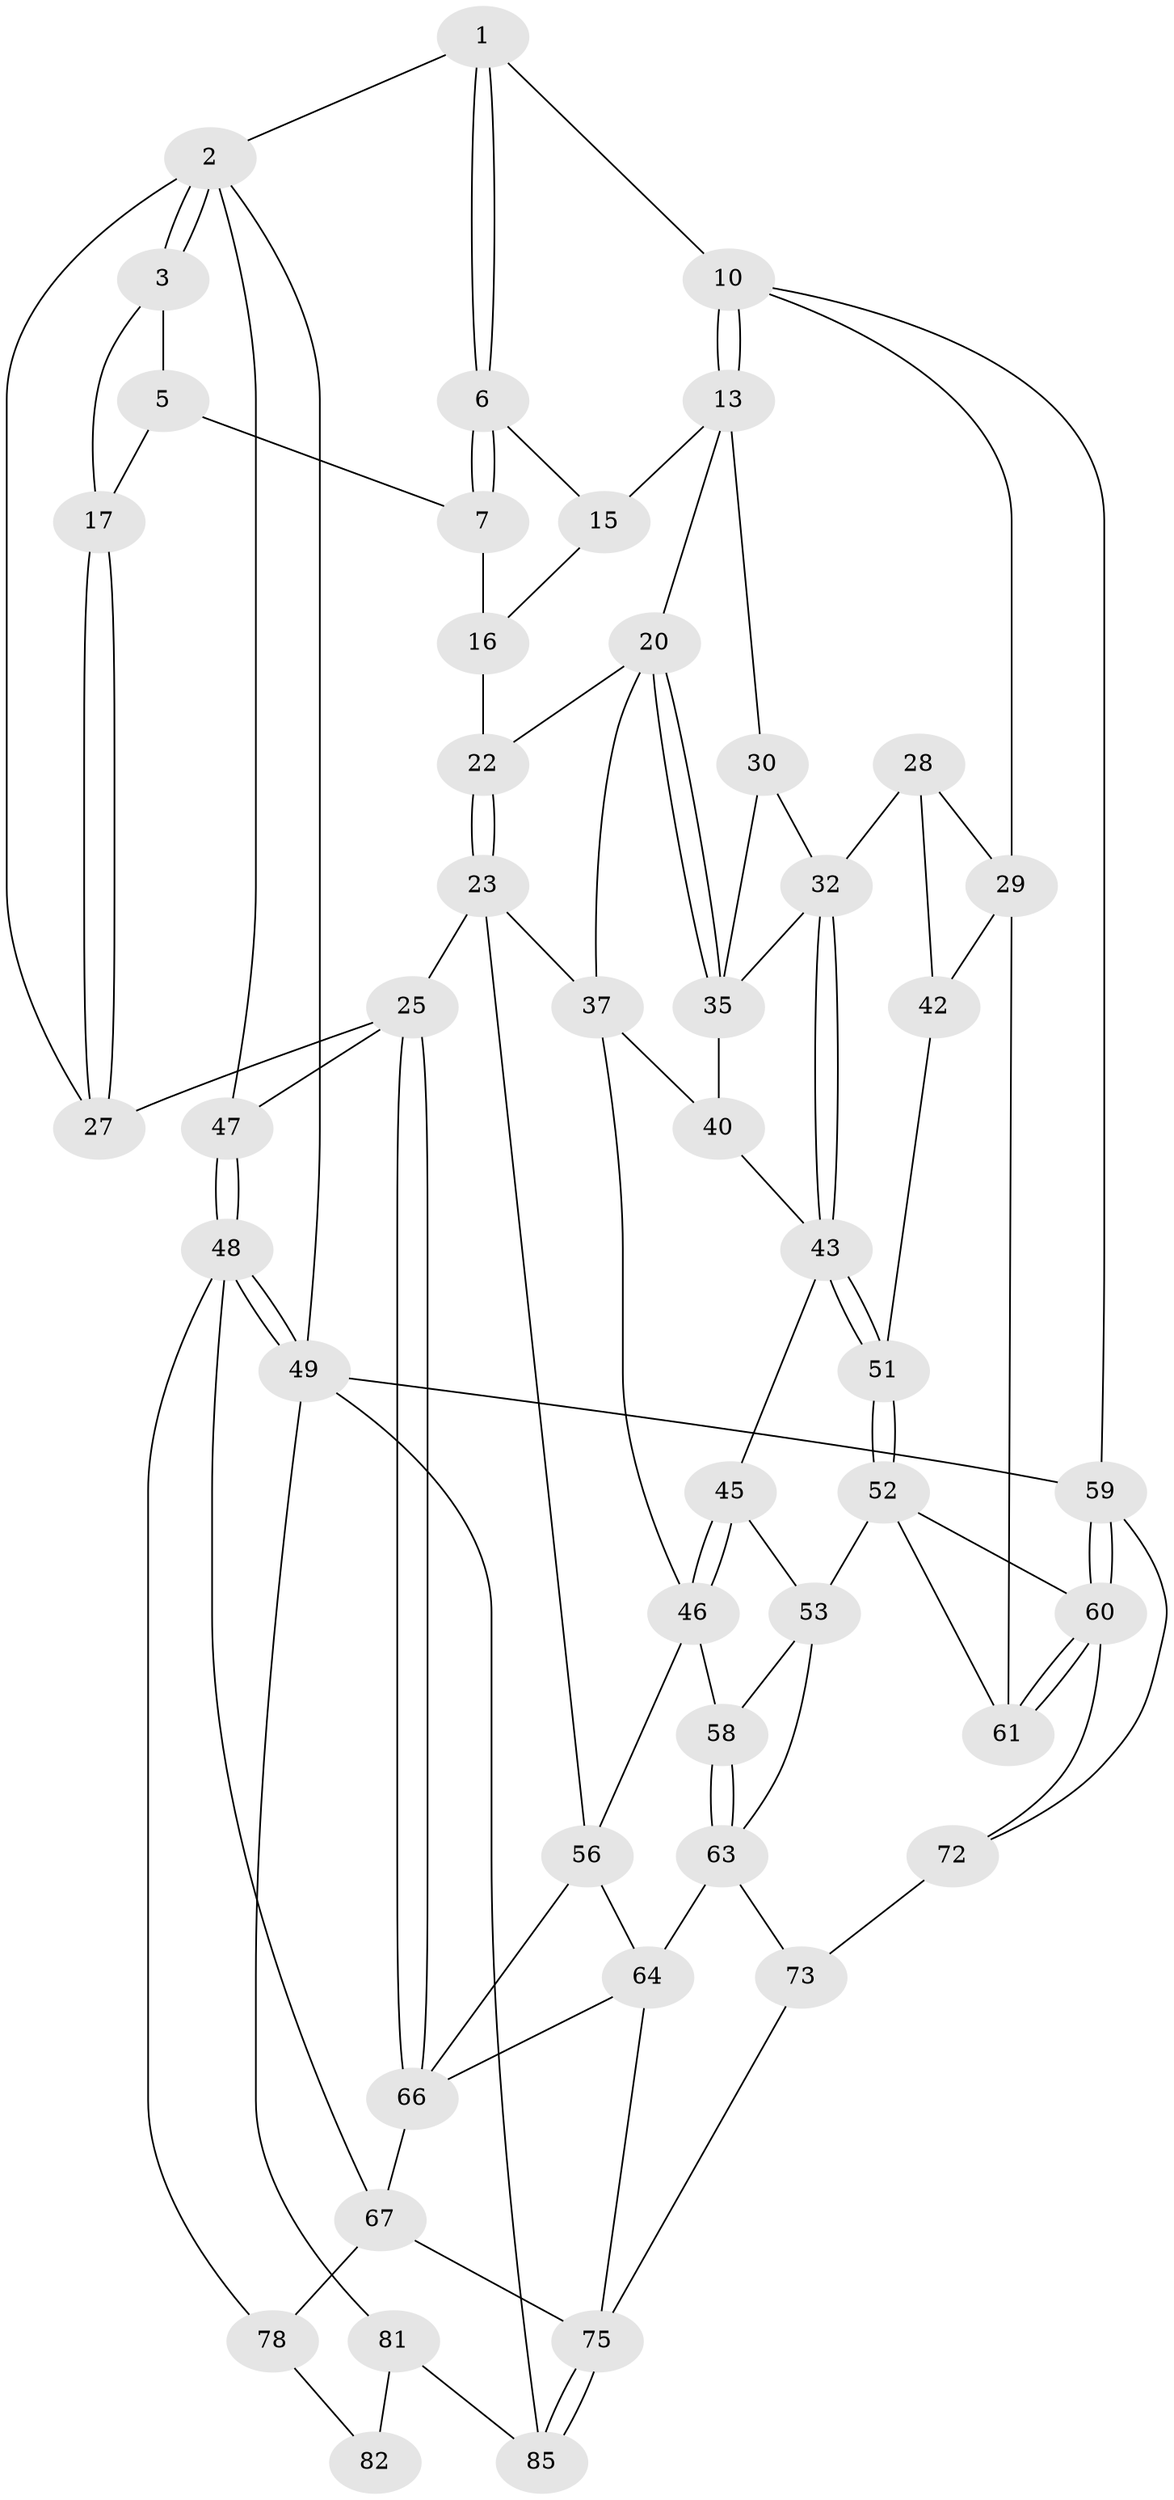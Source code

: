 // Generated by graph-tools (version 1.1) at 2025/52/02/27/25 19:52:36]
// undirected, 49 vertices, 104 edges
graph export_dot {
graph [start="1"]
  node [color=gray90,style=filled];
  1 [pos="+0.20965995421295414+0"];
  2 [pos="+0+0.21355448996749055",super="+36"];
  3 [pos="+0+0.18811195761917326",super="+4"];
  5 [pos="+0.20722204664615337+0",super="+9"];
  6 [pos="+0.442144604762139+0",super="+12"];
  7 [pos="+0.43937272056019777+0",super="+8"];
  10 [pos="+0.920633998654537+0",super="+11"];
  13 [pos="+0.7630416980638098+0.228190178099125",super="+14"];
  15 [pos="+0.6442510458338289+0.15163393341044626"];
  16 [pos="+0.5463113734135423+0.1537045756474857",super="+19"];
  17 [pos="+0.22775546307553132+0.29949193261073515",super="+18"];
  20 [pos="+0.7192177608553925+0.2503911404339627",super="+21"];
  22 [pos="+0.4907389347077283+0.2954606709916051"];
  23 [pos="+0.37672055646914265+0.4953146278701672",super="+24"];
  25 [pos="+0.2348912317305196+0.5026188844270839",super="+26"];
  27 [pos="+0.22527436301203202+0.3084196452954663"];
  28 [pos="+0.9454298327127534+0.21036193703952114",super="+31"];
  29 [pos="+1+0",super="+41"];
  30 [pos="+0.7645687833182275+0.2287639313364774",super="+34"];
  32 [pos="+0.9603371524640489+0.42627172346526204",super="+33"];
  35 [pos="+0.736485185224351+0.38900594407276384",super="+39"];
  37 [pos="+0.568640721416554+0.4365387020969078",super="+38"];
  40 [pos="+0.7308130798131817+0.47130614422426487"];
  42 [pos="+0.9831651815011333+0.4354855072781256"];
  43 [pos="+0.754961637428371+0.5269098637467399",super="+44"];
  45 [pos="+0.7284766088030513+0.5332051961167403"];
  46 [pos="+0.5484430489939688+0.5644349222623193",super="+55"];
  47 [pos="+0+0.48646369303843245"];
  48 [pos="+0+0.6666849791167279",super="+68"];
  49 [pos="+0+0.7860692693618808",super="+50"];
  51 [pos="+0.8514836301028298+0.5736003591980892"];
  52 [pos="+0.8652387824781089+0.6772807016660953",super="+62"];
  53 [pos="+0.8099241028063868+0.680155271940013",super="+54"];
  56 [pos="+0.5466136175407+0.5936937802677749",super="+57"];
  58 [pos="+0.6824665265966557+0.6431991148998777"];
  59 [pos="+1+1"];
  60 [pos="+1+1",super="+71"];
  61 [pos="+1+0.56121041438194"];
  63 [pos="+0.6962168855895507+0.7149739682222797",super="+65"];
  64 [pos="+0.6165744403290158+0.7222425159102122",super="+70"];
  66 [pos="+0.14535503884305645+0.7015847662239637",super="+69"];
  67 [pos="+0.12232721231177897+0.7277442464662328",super="+77"];
  72 [pos="+0.8435827450348504+0.7888656989133723",super="+80"];
  73 [pos="+0.722293346397285+0.8266933336050077",super="+74"];
  75 [pos="+0.4791272376326207+1",super="+76"];
  78 [pos="+0.1181182148869045+0.908768656309737",super="+79"];
  81 [pos="+0+0.8637452383013045",super="+84"];
  82 [pos="+0.009438994606153377+0.8752465327207511",super="+83"];
  85 [pos="+0.07298045611552631+1"];
  1 -- 2;
  1 -- 6;
  1 -- 6;
  1 -- 10;
  2 -- 3;
  2 -- 3;
  2 -- 27;
  2 -- 47;
  2 -- 49;
  3 -- 17 [weight=2];
  3 -- 5;
  5 -- 17;
  5 -- 7;
  6 -- 7;
  6 -- 7;
  6 -- 15;
  7 -- 16 [weight=2];
  10 -- 13;
  10 -- 13;
  10 -- 59;
  10 -- 29;
  13 -- 30;
  13 -- 20;
  13 -- 15;
  15 -- 16;
  16 -- 22;
  17 -- 27;
  17 -- 27;
  20 -- 35;
  20 -- 35;
  20 -- 37;
  20 -- 22;
  22 -- 23;
  22 -- 23;
  23 -- 25;
  23 -- 37;
  23 -- 56;
  25 -- 66;
  25 -- 66;
  25 -- 27;
  25 -- 47;
  28 -- 29;
  28 -- 32;
  28 -- 42;
  29 -- 42;
  29 -- 61;
  30 -- 32;
  30 -- 35;
  32 -- 43;
  32 -- 43;
  32 -- 35;
  35 -- 40;
  37 -- 40;
  37 -- 46;
  40 -- 43;
  42 -- 51;
  43 -- 51;
  43 -- 51;
  43 -- 45;
  45 -- 46;
  45 -- 46;
  45 -- 53;
  46 -- 56;
  46 -- 58;
  47 -- 48;
  47 -- 48;
  48 -- 49;
  48 -- 49;
  48 -- 67;
  48 -- 78;
  49 -- 81;
  49 -- 59;
  49 -- 85;
  51 -- 52;
  51 -- 52;
  52 -- 53;
  52 -- 61;
  52 -- 60;
  53 -- 63;
  53 -- 58;
  56 -- 64;
  56 -- 66;
  58 -- 63;
  58 -- 63;
  59 -- 60;
  59 -- 60;
  59 -- 72;
  60 -- 61;
  60 -- 61;
  60 -- 72;
  63 -- 64;
  63 -- 73;
  64 -- 75;
  64 -- 66;
  66 -- 67;
  67 -- 75;
  67 -- 78;
  72 -- 73 [weight=2];
  73 -- 75;
  75 -- 85;
  75 -- 85;
  78 -- 82 [weight=2];
  81 -- 82 [weight=2];
  81 -- 85;
}
